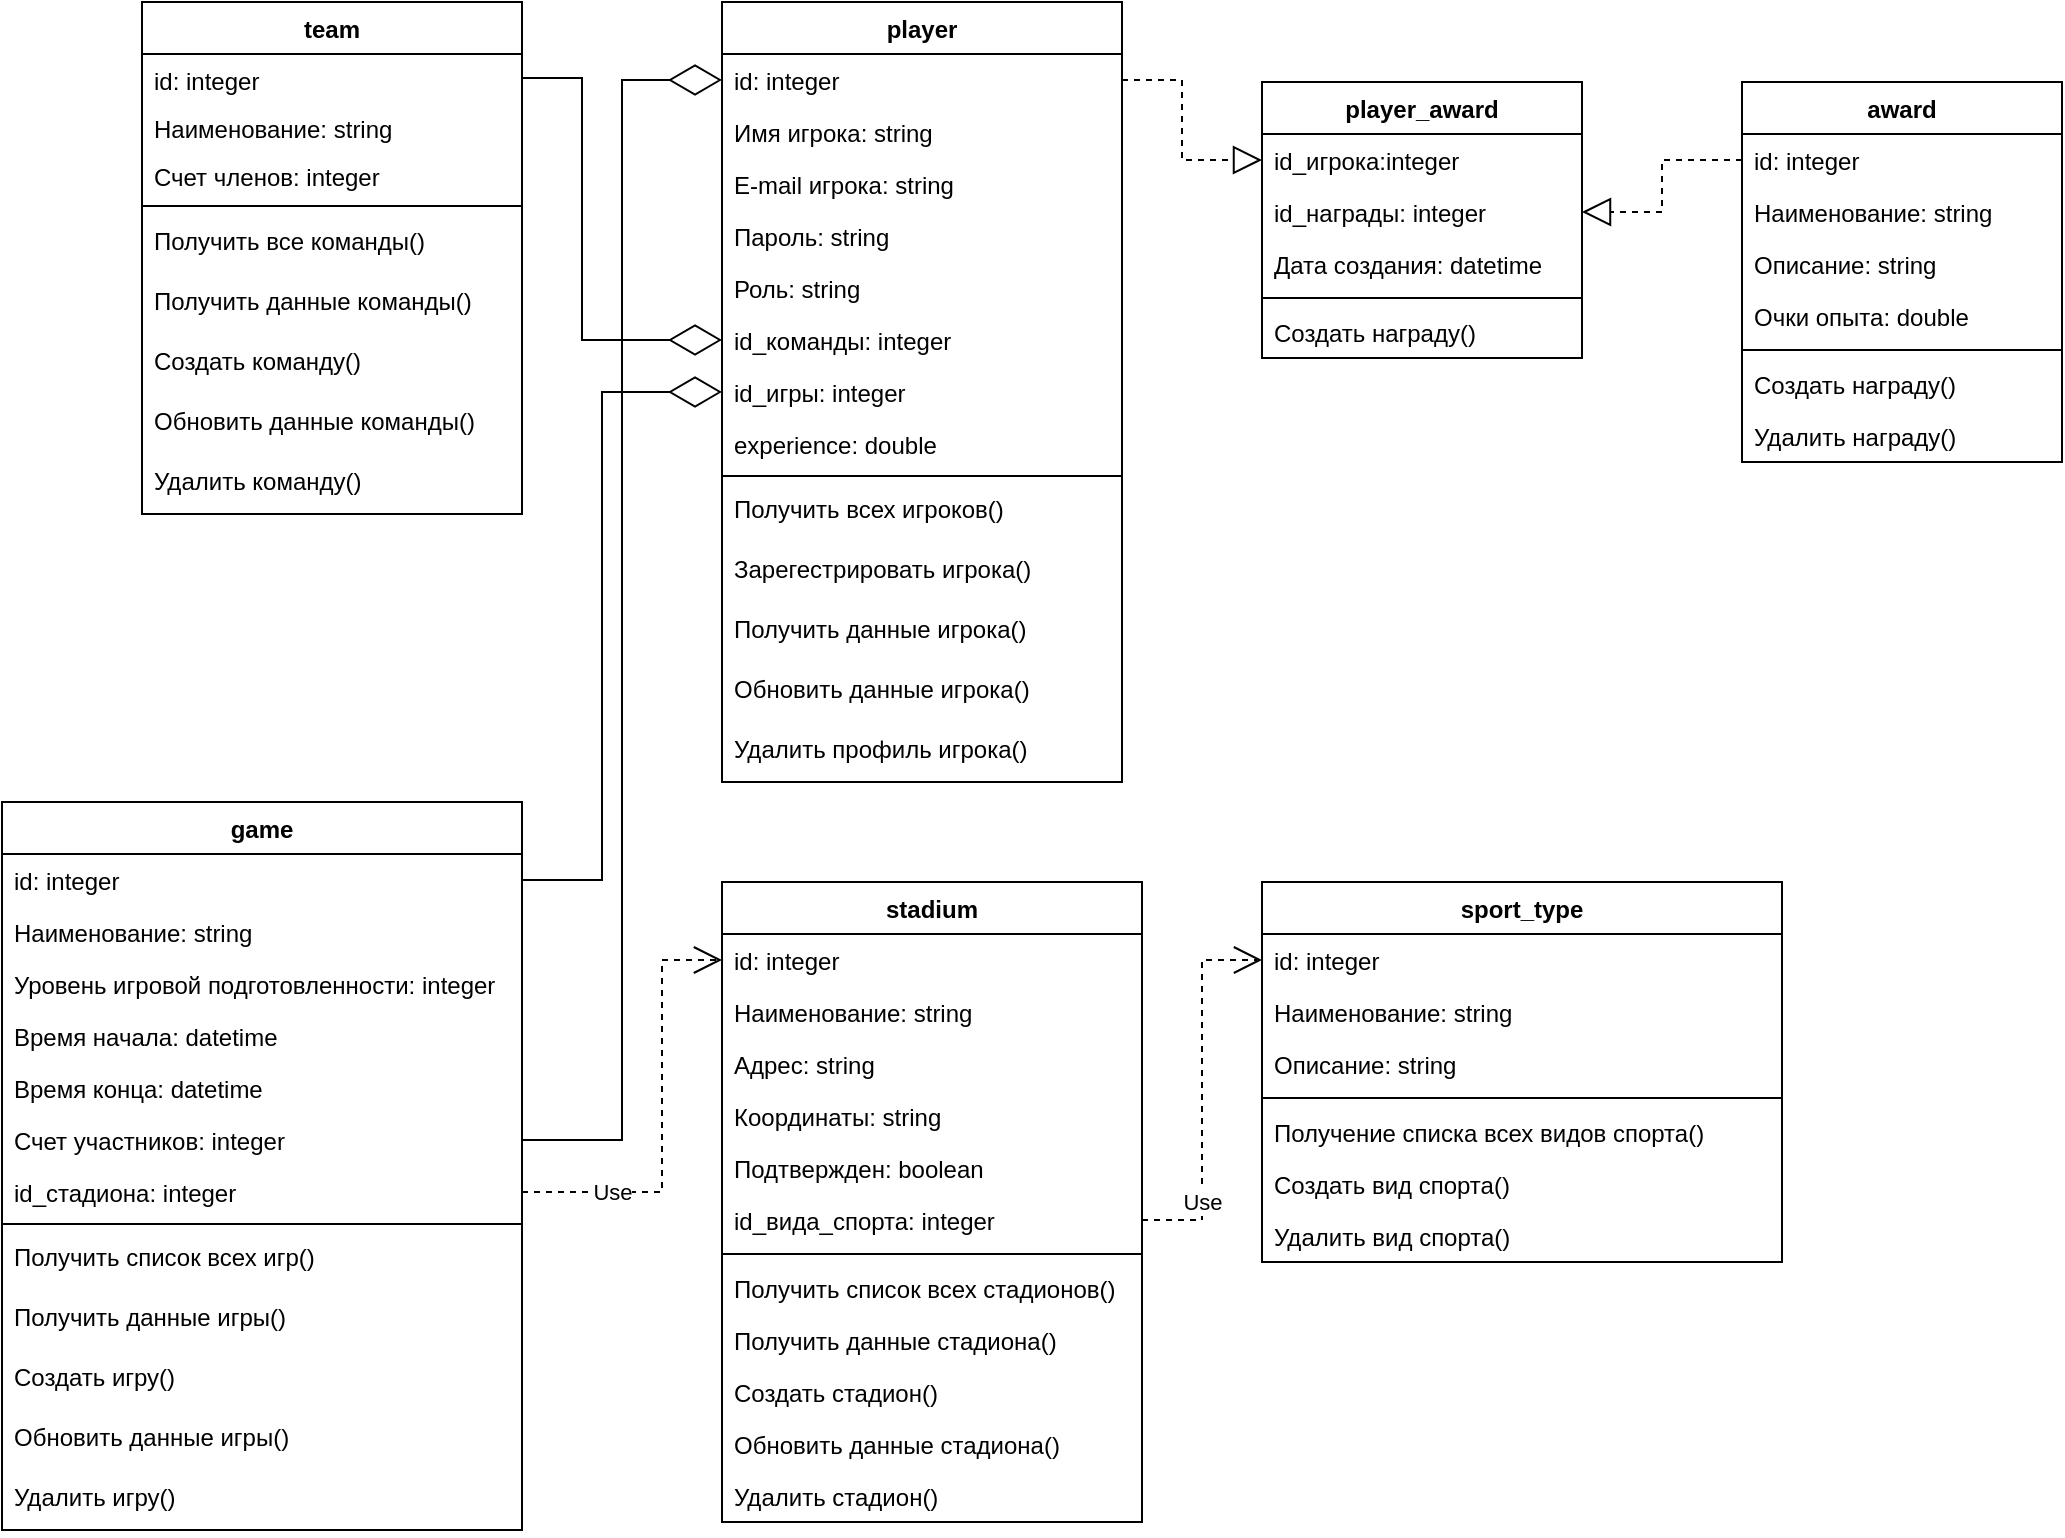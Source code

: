 <mxfile version="16.0.2" type="device"><diagram id="tv_nKYTSOmXBUH3zBbuu" name="Страница 1"><mxGraphModel dx="1102" dy="865" grid="0" gridSize="10" guides="1" tooltips="1" connect="1" arrows="1" fold="1" page="1" pageScale="1" pageWidth="1100" pageHeight="850" math="0" shadow="0"><root><mxCell id="0"/><mxCell id="1" parent="0"/><mxCell id="_urTtgGvDca7iRcME1x1-9" value="player" style="swimlane;fontStyle=1;align=center;verticalAlign=top;childLayout=stackLayout;horizontal=1;startSize=26;horizontalStack=0;resizeParent=1;resizeParentMax=0;resizeLast=0;collapsible=1;marginBottom=0;" parent="1" vertex="1"><mxGeometry x="370" y="40" width="200" height="390" as="geometry"/></mxCell><mxCell id="_urTtgGvDca7iRcME1x1-10" value="id: integer" style="text;strokeColor=none;fillColor=none;align=left;verticalAlign=top;spacingLeft=4;spacingRight=4;overflow=hidden;rotatable=0;points=[[0,0.5],[1,0.5]];portConstraint=eastwest;" parent="_urTtgGvDca7iRcME1x1-9" vertex="1"><mxGeometry y="26" width="200" height="26" as="geometry"/></mxCell><mxCell id="_urTtgGvDca7iRcME1x1-12" value="Имя игрока: string" style="text;strokeColor=none;fillColor=none;align=left;verticalAlign=top;spacingLeft=4;spacingRight=4;overflow=hidden;rotatable=0;points=[[0,0.5],[1,0.5]];portConstraint=eastwest;" parent="_urTtgGvDca7iRcME1x1-9" vertex="1"><mxGeometry y="52" width="200" height="26" as="geometry"/></mxCell><mxCell id="_urTtgGvDca7iRcME1x1-43" value="E-mail игрока: string" style="text;strokeColor=none;fillColor=none;align=left;verticalAlign=top;spacingLeft=4;spacingRight=4;overflow=hidden;rotatable=0;points=[[0,0.5],[1,0.5]];portConstraint=eastwest;" parent="_urTtgGvDca7iRcME1x1-9" vertex="1"><mxGeometry y="78" width="200" height="26" as="geometry"/></mxCell><mxCell id="_urTtgGvDca7iRcME1x1-44" value="Пароль: string" style="text;strokeColor=none;fillColor=none;align=left;verticalAlign=top;spacingLeft=4;spacingRight=4;overflow=hidden;rotatable=0;points=[[0,0.5],[1,0.5]];portConstraint=eastwest;" parent="_urTtgGvDca7iRcME1x1-9" vertex="1"><mxGeometry y="104" width="200" height="26" as="geometry"/></mxCell><mxCell id="_urTtgGvDca7iRcME1x1-45" value="Роль: string" style="text;strokeColor=none;fillColor=none;align=left;verticalAlign=top;spacingLeft=4;spacingRight=4;overflow=hidden;rotatable=0;points=[[0,0.5],[1,0.5]];portConstraint=eastwest;" parent="_urTtgGvDca7iRcME1x1-9" vertex="1"><mxGeometry y="130" width="200" height="26" as="geometry"/></mxCell><mxCell id="_urTtgGvDca7iRcME1x1-46" value="id_команды: integer" style="text;strokeColor=none;fillColor=none;align=left;verticalAlign=top;spacingLeft=4;spacingRight=4;overflow=hidden;rotatable=0;points=[[0,0.5],[1,0.5]];portConstraint=eastwest;" parent="_urTtgGvDca7iRcME1x1-9" vertex="1"><mxGeometry y="156" width="200" height="26" as="geometry"/></mxCell><mxCell id="_urTtgGvDca7iRcME1x1-47" value="id_игры: integer" style="text;strokeColor=none;fillColor=none;align=left;verticalAlign=top;spacingLeft=4;spacingRight=4;overflow=hidden;rotatable=0;points=[[0,0.5],[1,0.5]];portConstraint=eastwest;" parent="_urTtgGvDca7iRcME1x1-9" vertex="1"><mxGeometry y="182" width="200" height="26" as="geometry"/></mxCell><mxCell id="_urTtgGvDca7iRcME1x1-48" value="experience: double" style="text;strokeColor=none;fillColor=none;align=left;verticalAlign=top;spacingLeft=4;spacingRight=4;overflow=hidden;rotatable=0;points=[[0,0.5],[1,0.5]];portConstraint=eastwest;" parent="_urTtgGvDca7iRcME1x1-9" vertex="1"><mxGeometry y="208" width="200" height="26" as="geometry"/></mxCell><mxCell id="_urTtgGvDca7iRcME1x1-11" value="" style="line;strokeWidth=1;fillColor=none;align=left;verticalAlign=middle;spacingTop=-1;spacingLeft=3;spacingRight=3;rotatable=0;labelPosition=right;points=[];portConstraint=eastwest;" parent="_urTtgGvDca7iRcME1x1-9" vertex="1"><mxGeometry y="234" width="200" height="6" as="geometry"/></mxCell><mxCell id="0jzDHgcuqHG29r2jUEvq-12" value="Получить всех игроков()" style="text;strokeColor=none;fillColor=none;align=left;verticalAlign=top;spacingLeft=4;spacingRight=4;overflow=hidden;rotatable=0;points=[[0,0.5],[1,0.5]];portConstraint=eastwest;" parent="_urTtgGvDca7iRcME1x1-9" vertex="1"><mxGeometry y="240" width="200" height="30" as="geometry"/></mxCell><mxCell id="0jzDHgcuqHG29r2jUEvq-8" value="Зарегестрировать игрока()" style="text;strokeColor=none;fillColor=none;align=left;verticalAlign=top;spacingLeft=4;spacingRight=4;overflow=hidden;rotatable=0;points=[[0,0.5],[1,0.5]];portConstraint=eastwest;" parent="_urTtgGvDca7iRcME1x1-9" vertex="1"><mxGeometry y="270" width="200" height="30" as="geometry"/></mxCell><mxCell id="0jzDHgcuqHG29r2jUEvq-7" value="Получить данные игрока()" style="text;strokeColor=none;fillColor=none;align=left;verticalAlign=top;spacingLeft=4;spacingRight=4;overflow=hidden;rotatable=0;points=[[0,0.5],[1,0.5]];portConstraint=eastwest;" parent="_urTtgGvDca7iRcME1x1-9" vertex="1"><mxGeometry y="300" width="200" height="30" as="geometry"/></mxCell><mxCell id="_urTtgGvDca7iRcME1x1-51" value="Обновить данные игрока()" style="text;strokeColor=none;fillColor=none;align=left;verticalAlign=top;spacingLeft=4;spacingRight=4;overflow=hidden;rotatable=0;points=[[0,0.5],[1,0.5]];portConstraint=eastwest;" parent="_urTtgGvDca7iRcME1x1-9" vertex="1"><mxGeometry y="330" width="200" height="30" as="geometry"/></mxCell><mxCell id="0jzDHgcuqHG29r2jUEvq-6" value="Удалить профиль игрока()" style="text;strokeColor=none;fillColor=none;align=left;verticalAlign=top;spacingLeft=4;spacingRight=4;overflow=hidden;rotatable=0;points=[[0,0.5],[1,0.5]];portConstraint=eastwest;" parent="_urTtgGvDca7iRcME1x1-9" vertex="1"><mxGeometry y="360" width="200" height="30" as="geometry"/></mxCell><mxCell id="_urTtgGvDca7iRcME1x1-13" value="award" style="swimlane;fontStyle=1;align=center;verticalAlign=top;childLayout=stackLayout;horizontal=1;startSize=26;horizontalStack=0;resizeParent=1;resizeParentMax=0;resizeLast=0;collapsible=1;marginBottom=0;" parent="1" vertex="1"><mxGeometry x="880" y="80" width="160" height="190" as="geometry"/></mxCell><mxCell id="_urTtgGvDca7iRcME1x1-14" value="id: integer" style="text;strokeColor=none;fillColor=none;align=left;verticalAlign=top;spacingLeft=4;spacingRight=4;overflow=hidden;rotatable=0;points=[[0,0.5],[1,0.5]];portConstraint=eastwest;" parent="_urTtgGvDca7iRcME1x1-13" vertex="1"><mxGeometry y="26" width="160" height="26" as="geometry"/></mxCell><mxCell id="0jzDHgcuqHG29r2jUEvq-15" value="Наименование: string" style="text;strokeColor=none;fillColor=none;align=left;verticalAlign=top;spacingLeft=4;spacingRight=4;overflow=hidden;rotatable=0;points=[[0,0.5],[1,0.5]];portConstraint=eastwest;" parent="_urTtgGvDca7iRcME1x1-13" vertex="1"><mxGeometry y="52" width="160" height="26" as="geometry"/></mxCell><mxCell id="0jzDHgcuqHG29r2jUEvq-16" value="Описание: string" style="text;strokeColor=none;fillColor=none;align=left;verticalAlign=top;spacingLeft=4;spacingRight=4;overflow=hidden;rotatable=0;points=[[0,0.5],[1,0.5]];portConstraint=eastwest;" parent="_urTtgGvDca7iRcME1x1-13" vertex="1"><mxGeometry y="78" width="160" height="26" as="geometry"/></mxCell><mxCell id="0jzDHgcuqHG29r2jUEvq-17" value="Очки опыта: double" style="text;strokeColor=none;fillColor=none;align=left;verticalAlign=top;spacingLeft=4;spacingRight=4;overflow=hidden;rotatable=0;points=[[0,0.5],[1,0.5]];portConstraint=eastwest;" parent="_urTtgGvDca7iRcME1x1-13" vertex="1"><mxGeometry y="104" width="160" height="26" as="geometry"/></mxCell><mxCell id="_urTtgGvDca7iRcME1x1-15" value="" style="line;strokeWidth=1;fillColor=none;align=left;verticalAlign=middle;spacingTop=-1;spacingLeft=3;spacingRight=3;rotatable=0;labelPosition=right;points=[];portConstraint=eastwest;" parent="_urTtgGvDca7iRcME1x1-13" vertex="1"><mxGeometry y="130" width="160" height="8" as="geometry"/></mxCell><mxCell id="_urTtgGvDca7iRcME1x1-16" value="Создать награду()" style="text;strokeColor=none;fillColor=none;align=left;verticalAlign=top;spacingLeft=4;spacingRight=4;overflow=hidden;rotatable=0;points=[[0,0.5],[1,0.5]];portConstraint=eastwest;" parent="_urTtgGvDca7iRcME1x1-13" vertex="1"><mxGeometry y="138" width="160" height="26" as="geometry"/></mxCell><mxCell id="0jzDHgcuqHG29r2jUEvq-18" value="Удалить награду()" style="text;strokeColor=none;fillColor=none;align=left;verticalAlign=top;spacingLeft=4;spacingRight=4;overflow=hidden;rotatable=0;points=[[0,0.5],[1,0.5]];portConstraint=eastwest;" parent="_urTtgGvDca7iRcME1x1-13" vertex="1"><mxGeometry y="164" width="160" height="26" as="geometry"/></mxCell><mxCell id="_urTtgGvDca7iRcME1x1-17" value="team" style="swimlane;fontStyle=1;align=center;verticalAlign=top;childLayout=stackLayout;horizontal=1;startSize=26;horizontalStack=0;resizeParent=1;resizeParentMax=0;resizeLast=0;collapsible=1;marginBottom=0;" parent="1" vertex="1"><mxGeometry x="80" y="40" width="190" height="256" as="geometry"/></mxCell><mxCell id="_urTtgGvDca7iRcME1x1-18" value="id: integer" style="text;strokeColor=none;fillColor=none;align=left;verticalAlign=top;spacingLeft=4;spacingRight=4;overflow=hidden;rotatable=0;points=[[0,0.5],[1,0.5]];portConstraint=eastwest;" parent="_urTtgGvDca7iRcME1x1-17" vertex="1"><mxGeometry y="26" width="190" height="24" as="geometry"/></mxCell><mxCell id="_urTtgGvDca7iRcME1x1-38" value="Наименование: string" style="text;strokeColor=none;fillColor=none;align=left;verticalAlign=top;spacingLeft=4;spacingRight=4;overflow=hidden;rotatable=0;points=[[0,0.5],[1,0.5]];portConstraint=eastwest;" parent="_urTtgGvDca7iRcME1x1-17" vertex="1"><mxGeometry y="50" width="190" height="24" as="geometry"/></mxCell><mxCell id="_urTtgGvDca7iRcME1x1-39" value="Счет членов: integer" style="text;strokeColor=none;fillColor=none;align=left;verticalAlign=top;spacingLeft=4;spacingRight=4;overflow=hidden;rotatable=0;points=[[0,0.5],[1,0.5]];portConstraint=eastwest;" parent="_urTtgGvDca7iRcME1x1-17" vertex="1"><mxGeometry y="74" width="190" height="24" as="geometry"/></mxCell><mxCell id="_urTtgGvDca7iRcME1x1-19" value="" style="line;strokeWidth=1;fillColor=none;align=left;verticalAlign=middle;spacingTop=-1;spacingLeft=3;spacingRight=3;rotatable=0;labelPosition=right;points=[];portConstraint=eastwest;" parent="_urTtgGvDca7iRcME1x1-17" vertex="1"><mxGeometry y="98" width="190" height="8" as="geometry"/></mxCell><mxCell id="0jzDHgcuqHG29r2jUEvq-4" value="Получить все команды()" style="text;strokeColor=none;fillColor=none;align=left;verticalAlign=top;spacingLeft=4;spacingRight=4;overflow=hidden;rotatable=0;points=[[0,0.5],[1,0.5]];portConstraint=eastwest;" parent="_urTtgGvDca7iRcME1x1-17" vertex="1"><mxGeometry y="106" width="190" height="30" as="geometry"/></mxCell><mxCell id="_urTtgGvDca7iRcME1x1-20" value="Получить данные команды()" style="text;strokeColor=none;fillColor=none;align=left;verticalAlign=top;spacingLeft=4;spacingRight=4;overflow=hidden;rotatable=0;points=[[0,0.5],[1,0.5]];portConstraint=eastwest;" parent="_urTtgGvDca7iRcME1x1-17" vertex="1"><mxGeometry y="136" width="190" height="30" as="geometry"/></mxCell><mxCell id="_urTtgGvDca7iRcME1x1-40" value="Создать команду()" style="text;strokeColor=none;fillColor=none;align=left;verticalAlign=top;spacingLeft=4;spacingRight=4;overflow=hidden;rotatable=0;points=[[0,0.5],[1,0.5]];portConstraint=eastwest;" parent="_urTtgGvDca7iRcME1x1-17" vertex="1"><mxGeometry y="166" width="190" height="30" as="geometry"/></mxCell><mxCell id="_urTtgGvDca7iRcME1x1-41" value="Обновить данные команды()" style="text;strokeColor=none;fillColor=none;align=left;verticalAlign=top;spacingLeft=4;spacingRight=4;overflow=hidden;rotatable=0;points=[[0,0.5],[1,0.5]];portConstraint=eastwest;" parent="_urTtgGvDca7iRcME1x1-17" vertex="1"><mxGeometry y="196" width="190" height="30" as="geometry"/></mxCell><mxCell id="0jzDHgcuqHG29r2jUEvq-5" value="Удалить команду()" style="text;strokeColor=none;fillColor=none;align=left;verticalAlign=top;spacingLeft=4;spacingRight=4;overflow=hidden;rotatable=0;points=[[0,0.5],[1,0.5]];portConstraint=eastwest;" parent="_urTtgGvDca7iRcME1x1-17" vertex="1"><mxGeometry y="226" width="190" height="30" as="geometry"/></mxCell><mxCell id="_urTtgGvDca7iRcME1x1-21" value="stadium" style="swimlane;fontStyle=1;align=center;verticalAlign=top;childLayout=stackLayout;horizontal=1;startSize=26;horizontalStack=0;resizeParent=1;resizeParentMax=0;resizeLast=0;collapsible=1;marginBottom=0;" parent="1" vertex="1"><mxGeometry x="370" y="480" width="210" height="320" as="geometry"/></mxCell><mxCell id="_urTtgGvDca7iRcME1x1-22" value="id: integer" style="text;strokeColor=none;fillColor=none;align=left;verticalAlign=top;spacingLeft=4;spacingRight=4;overflow=hidden;rotatable=0;points=[[0,0.5],[1,0.5]];portConstraint=eastwest;" parent="_urTtgGvDca7iRcME1x1-21" vertex="1"><mxGeometry y="26" width="210" height="26" as="geometry"/></mxCell><mxCell id="0jzDHgcuqHG29r2jUEvq-19" value="Наименование: string" style="text;strokeColor=none;fillColor=none;align=left;verticalAlign=top;spacingLeft=4;spacingRight=4;overflow=hidden;rotatable=0;points=[[0,0.5],[1,0.5]];portConstraint=eastwest;" parent="_urTtgGvDca7iRcME1x1-21" vertex="1"><mxGeometry y="52" width="210" height="26" as="geometry"/></mxCell><mxCell id="0jzDHgcuqHG29r2jUEvq-20" value="Адрес: string" style="text;strokeColor=none;fillColor=none;align=left;verticalAlign=top;spacingLeft=4;spacingRight=4;overflow=hidden;rotatable=0;points=[[0,0.5],[1,0.5]];portConstraint=eastwest;" parent="_urTtgGvDca7iRcME1x1-21" vertex="1"><mxGeometry y="78" width="210" height="26" as="geometry"/></mxCell><mxCell id="0jzDHgcuqHG29r2jUEvq-21" value="Координаты: string" style="text;strokeColor=none;fillColor=none;align=left;verticalAlign=top;spacingLeft=4;spacingRight=4;overflow=hidden;rotatable=0;points=[[0,0.5],[1,0.5]];portConstraint=eastwest;" parent="_urTtgGvDca7iRcME1x1-21" vertex="1"><mxGeometry y="104" width="210" height="26" as="geometry"/></mxCell><mxCell id="0jzDHgcuqHG29r2jUEvq-22" value="Подтвержден: boolean" style="text;strokeColor=none;fillColor=none;align=left;verticalAlign=top;spacingLeft=4;spacingRight=4;overflow=hidden;rotatable=0;points=[[0,0.5],[1,0.5]];portConstraint=eastwest;" parent="_urTtgGvDca7iRcME1x1-21" vertex="1"><mxGeometry y="130" width="210" height="26" as="geometry"/></mxCell><mxCell id="0jzDHgcuqHG29r2jUEvq-23" value="id_вида_спорта: integer" style="text;strokeColor=none;fillColor=none;align=left;verticalAlign=top;spacingLeft=4;spacingRight=4;overflow=hidden;rotatable=0;points=[[0,0.5],[1,0.5]];portConstraint=eastwest;" parent="_urTtgGvDca7iRcME1x1-21" vertex="1"><mxGeometry y="156" width="210" height="26" as="geometry"/></mxCell><mxCell id="_urTtgGvDca7iRcME1x1-23" value="" style="line;strokeWidth=1;fillColor=none;align=left;verticalAlign=middle;spacingTop=-1;spacingLeft=3;spacingRight=3;rotatable=0;labelPosition=right;points=[];portConstraint=eastwest;" parent="_urTtgGvDca7iRcME1x1-21" vertex="1"><mxGeometry y="182" width="210" height="8" as="geometry"/></mxCell><mxCell id="0jzDHgcuqHG29r2jUEvq-26" value="Получить список всех стадионов()" style="text;strokeColor=none;fillColor=none;align=left;verticalAlign=top;spacingLeft=4;spacingRight=4;overflow=hidden;rotatable=0;points=[[0,0.5],[1,0.5]];portConstraint=eastwest;" parent="_urTtgGvDca7iRcME1x1-21" vertex="1"><mxGeometry y="190" width="210" height="26" as="geometry"/></mxCell><mxCell id="0jzDHgcuqHG29r2jUEvq-35" value="Получить данные стадиона()" style="text;strokeColor=none;fillColor=none;align=left;verticalAlign=top;spacingLeft=4;spacingRight=4;overflow=hidden;rotatable=0;points=[[0,0.5],[1,0.5]];portConstraint=eastwest;" parent="_urTtgGvDca7iRcME1x1-21" vertex="1"><mxGeometry y="216" width="210" height="26" as="geometry"/></mxCell><mxCell id="_urTtgGvDca7iRcME1x1-24" value="Создать стадион()" style="text;strokeColor=none;fillColor=none;align=left;verticalAlign=top;spacingLeft=4;spacingRight=4;overflow=hidden;rotatable=0;points=[[0,0.5],[1,0.5]];portConstraint=eastwest;" parent="_urTtgGvDca7iRcME1x1-21" vertex="1"><mxGeometry y="242" width="210" height="26" as="geometry"/></mxCell><mxCell id="0jzDHgcuqHG29r2jUEvq-24" value="Обновить данные стадиона()" style="text;strokeColor=none;fillColor=none;align=left;verticalAlign=top;spacingLeft=4;spacingRight=4;overflow=hidden;rotatable=0;points=[[0,0.5],[1,0.5]];portConstraint=eastwest;" parent="_urTtgGvDca7iRcME1x1-21" vertex="1"><mxGeometry y="268" width="210" height="26" as="geometry"/></mxCell><mxCell id="0jzDHgcuqHG29r2jUEvq-25" value="Удалить стадион()" style="text;strokeColor=none;fillColor=none;align=left;verticalAlign=top;spacingLeft=4;spacingRight=4;overflow=hidden;rotatable=0;points=[[0,0.5],[1,0.5]];portConstraint=eastwest;" parent="_urTtgGvDca7iRcME1x1-21" vertex="1"><mxGeometry y="294" width="210" height="26" as="geometry"/></mxCell><mxCell id="_urTtgGvDca7iRcME1x1-25" value="player_award" style="swimlane;fontStyle=1;align=center;verticalAlign=top;childLayout=stackLayout;horizontal=1;startSize=26;horizontalStack=0;resizeParent=1;resizeParentMax=0;resizeLast=0;collapsible=1;marginBottom=0;" parent="1" vertex="1"><mxGeometry x="640" y="80" width="160" height="138" as="geometry"/></mxCell><mxCell id="_urTtgGvDca7iRcME1x1-26" value="id_игрока:integer" style="text;strokeColor=none;fillColor=none;align=left;verticalAlign=top;spacingLeft=4;spacingRight=4;overflow=hidden;rotatable=0;points=[[0,0.5],[1,0.5]];portConstraint=eastwest;" parent="_urTtgGvDca7iRcME1x1-25" vertex="1"><mxGeometry y="26" width="160" height="26" as="geometry"/></mxCell><mxCell id="0jzDHgcuqHG29r2jUEvq-9" value="id_награды: integer" style="text;strokeColor=none;fillColor=none;align=left;verticalAlign=top;spacingLeft=4;spacingRight=4;overflow=hidden;rotatable=0;points=[[0,0.5],[1,0.5]];portConstraint=eastwest;" parent="_urTtgGvDca7iRcME1x1-25" vertex="1"><mxGeometry y="52" width="160" height="26" as="geometry"/></mxCell><mxCell id="0jzDHgcuqHG29r2jUEvq-10" value="Дата создания: datetime" style="text;strokeColor=none;fillColor=none;align=left;verticalAlign=top;spacingLeft=4;spacingRight=4;overflow=hidden;rotatable=0;points=[[0,0.5],[1,0.5]];portConstraint=eastwest;" parent="_urTtgGvDca7iRcME1x1-25" vertex="1"><mxGeometry y="78" width="160" height="26" as="geometry"/></mxCell><mxCell id="_urTtgGvDca7iRcME1x1-27" value="" style="line;strokeWidth=1;fillColor=none;align=left;verticalAlign=middle;spacingTop=-1;spacingLeft=3;spacingRight=3;rotatable=0;labelPosition=right;points=[];portConstraint=eastwest;" parent="_urTtgGvDca7iRcME1x1-25" vertex="1"><mxGeometry y="104" width="160" height="8" as="geometry"/></mxCell><mxCell id="_urTtgGvDca7iRcME1x1-28" value="Создать награду()" style="text;strokeColor=none;fillColor=none;align=left;verticalAlign=top;spacingLeft=4;spacingRight=4;overflow=hidden;rotatable=0;points=[[0,0.5],[1,0.5]];portConstraint=eastwest;" parent="_urTtgGvDca7iRcME1x1-25" vertex="1"><mxGeometry y="112" width="160" height="26" as="geometry"/></mxCell><mxCell id="_urTtgGvDca7iRcME1x1-33" value="sport_type" style="swimlane;fontStyle=1;align=center;verticalAlign=top;childLayout=stackLayout;horizontal=1;startSize=26;horizontalStack=0;resizeParent=1;resizeParentMax=0;resizeLast=0;collapsible=1;marginBottom=0;" parent="1" vertex="1"><mxGeometry x="640" y="480" width="260" height="190" as="geometry"/></mxCell><mxCell id="_urTtgGvDca7iRcME1x1-34" value="id: integer" style="text;strokeColor=none;fillColor=none;align=left;verticalAlign=top;spacingLeft=4;spacingRight=4;overflow=hidden;rotatable=0;points=[[0,0.5],[1,0.5]];portConstraint=eastwest;" parent="_urTtgGvDca7iRcME1x1-33" vertex="1"><mxGeometry y="26" width="260" height="26" as="geometry"/></mxCell><mxCell id="0jzDHgcuqHG29r2jUEvq-27" value="Наименование: string" style="text;strokeColor=none;fillColor=none;align=left;verticalAlign=top;spacingLeft=4;spacingRight=4;overflow=hidden;rotatable=0;points=[[0,0.5],[1,0.5]];portConstraint=eastwest;" parent="_urTtgGvDca7iRcME1x1-33" vertex="1"><mxGeometry y="52" width="260" height="26" as="geometry"/></mxCell><mxCell id="0jzDHgcuqHG29r2jUEvq-28" value="Описание: string" style="text;strokeColor=none;fillColor=none;align=left;verticalAlign=top;spacingLeft=4;spacingRight=4;overflow=hidden;rotatable=0;points=[[0,0.5],[1,0.5]];portConstraint=eastwest;" parent="_urTtgGvDca7iRcME1x1-33" vertex="1"><mxGeometry y="78" width="260" height="26" as="geometry"/></mxCell><mxCell id="_urTtgGvDca7iRcME1x1-35" value="" style="line;strokeWidth=1;fillColor=none;align=left;verticalAlign=middle;spacingTop=-1;spacingLeft=3;spacingRight=3;rotatable=0;labelPosition=right;points=[];portConstraint=eastwest;" parent="_urTtgGvDca7iRcME1x1-33" vertex="1"><mxGeometry y="104" width="260" height="8" as="geometry"/></mxCell><mxCell id="_urTtgGvDca7iRcME1x1-36" value="Получение списка всех видов спорта()" style="text;strokeColor=none;fillColor=none;align=left;verticalAlign=top;spacingLeft=4;spacingRight=4;overflow=hidden;rotatable=0;points=[[0,0.5],[1,0.5]];portConstraint=eastwest;" parent="_urTtgGvDca7iRcME1x1-33" vertex="1"><mxGeometry y="112" width="260" height="26" as="geometry"/></mxCell><mxCell id="0jzDHgcuqHG29r2jUEvq-29" value="Создать вид спорта()" style="text;strokeColor=none;fillColor=none;align=left;verticalAlign=top;spacingLeft=4;spacingRight=4;overflow=hidden;rotatable=0;points=[[0,0.5],[1,0.5]];portConstraint=eastwest;" parent="_urTtgGvDca7iRcME1x1-33" vertex="1"><mxGeometry y="138" width="260" height="26" as="geometry"/></mxCell><mxCell id="0jzDHgcuqHG29r2jUEvq-30" value="Удалить вид спорта()" style="text;strokeColor=none;fillColor=none;align=left;verticalAlign=top;spacingLeft=4;spacingRight=4;overflow=hidden;rotatable=0;points=[[0,0.5],[1,0.5]];portConstraint=eastwest;" parent="_urTtgGvDca7iRcME1x1-33" vertex="1"><mxGeometry y="164" width="260" height="26" as="geometry"/></mxCell><mxCell id="_urTtgGvDca7iRcME1x1-52" value="game" style="swimlane;fontStyle=1;align=center;verticalAlign=top;childLayout=stackLayout;horizontal=1;startSize=26;horizontalStack=0;resizeParent=1;resizeParentMax=0;resizeLast=0;collapsible=1;marginBottom=0;" parent="1" vertex="1"><mxGeometry x="10" y="440" width="260" height="364" as="geometry"/></mxCell><mxCell id="_urTtgGvDca7iRcME1x1-53" value="id: integer" style="text;strokeColor=none;fillColor=none;align=left;verticalAlign=top;spacingLeft=4;spacingRight=4;overflow=hidden;rotatable=0;points=[[0,0.5],[1,0.5]];portConstraint=eastwest;" parent="_urTtgGvDca7iRcME1x1-52" vertex="1"><mxGeometry y="26" width="260" height="26" as="geometry"/></mxCell><mxCell id="_urTtgGvDca7iRcME1x1-54" value="Наименование: string" style="text;strokeColor=none;fillColor=none;align=left;verticalAlign=top;spacingLeft=4;spacingRight=4;overflow=hidden;rotatable=0;points=[[0,0.5],[1,0.5]];portConstraint=eastwest;" parent="_urTtgGvDca7iRcME1x1-52" vertex="1"><mxGeometry y="52" width="260" height="26" as="geometry"/></mxCell><mxCell id="_urTtgGvDca7iRcME1x1-55" value="Уровень игровой подготовленности: integer" style="text;strokeColor=none;fillColor=none;align=left;verticalAlign=top;spacingLeft=4;spacingRight=4;overflow=hidden;rotatable=0;points=[[0,0.5],[1,0.5]];portConstraint=eastwest;" parent="_urTtgGvDca7iRcME1x1-52" vertex="1"><mxGeometry y="78" width="260" height="26" as="geometry"/></mxCell><mxCell id="_urTtgGvDca7iRcME1x1-56" value="Время начала: datetime" style="text;strokeColor=none;fillColor=none;align=left;verticalAlign=top;spacingLeft=4;spacingRight=4;overflow=hidden;rotatable=0;points=[[0,0.5],[1,0.5]];portConstraint=eastwest;" parent="_urTtgGvDca7iRcME1x1-52" vertex="1"><mxGeometry y="104" width="260" height="26" as="geometry"/></mxCell><mxCell id="_urTtgGvDca7iRcME1x1-57" value="Время конца: datetime" style="text;strokeColor=none;fillColor=none;align=left;verticalAlign=top;spacingLeft=4;spacingRight=4;overflow=hidden;rotatable=0;points=[[0,0.5],[1,0.5]];portConstraint=eastwest;" parent="_urTtgGvDca7iRcME1x1-52" vertex="1"><mxGeometry y="130" width="260" height="26" as="geometry"/></mxCell><mxCell id="_urTtgGvDca7iRcME1x1-58" value="Счет участников: integer" style="text;strokeColor=none;fillColor=none;align=left;verticalAlign=top;spacingLeft=4;spacingRight=4;overflow=hidden;rotatable=0;points=[[0,0.5],[1,0.5]];portConstraint=eastwest;" parent="_urTtgGvDca7iRcME1x1-52" vertex="1"><mxGeometry y="156" width="260" height="26" as="geometry"/></mxCell><mxCell id="_urTtgGvDca7iRcME1x1-59" value="id_стадиона: integer" style="text;strokeColor=none;fillColor=none;align=left;verticalAlign=top;spacingLeft=4;spacingRight=4;overflow=hidden;rotatable=0;points=[[0,0.5],[1,0.5]];portConstraint=eastwest;" parent="_urTtgGvDca7iRcME1x1-52" vertex="1"><mxGeometry y="182" width="260" height="26" as="geometry"/></mxCell><mxCell id="_urTtgGvDca7iRcME1x1-61" value="" style="line;strokeWidth=1;fillColor=none;align=left;verticalAlign=middle;spacingTop=-1;spacingLeft=3;spacingRight=3;rotatable=0;labelPosition=right;points=[];portConstraint=eastwest;" parent="_urTtgGvDca7iRcME1x1-52" vertex="1"><mxGeometry y="208" width="260" height="6" as="geometry"/></mxCell><mxCell id="0jzDHgcuqHG29r2jUEvq-3" value="Получить список всех игр()" style="text;strokeColor=none;fillColor=none;align=left;verticalAlign=top;spacingLeft=4;spacingRight=4;overflow=hidden;rotatable=0;points=[[0,0.5],[1,0.5]];portConstraint=eastwest;" parent="_urTtgGvDca7iRcME1x1-52" vertex="1"><mxGeometry y="214" width="260" height="30" as="geometry"/></mxCell><mxCell id="_urTtgGvDca7iRcME1x1-62" value="Получить данные игры()" style="text;strokeColor=none;fillColor=none;align=left;verticalAlign=top;spacingLeft=4;spacingRight=4;overflow=hidden;rotatable=0;points=[[0,0.5],[1,0.5]];portConstraint=eastwest;" parent="_urTtgGvDca7iRcME1x1-52" vertex="1"><mxGeometry y="244" width="260" height="30" as="geometry"/></mxCell><mxCell id="0jzDHgcuqHG29r2jUEvq-1" value="Создать игру()" style="text;strokeColor=none;fillColor=none;align=left;verticalAlign=top;spacingLeft=4;spacingRight=4;overflow=hidden;rotatable=0;points=[[0,0.5],[1,0.5]];portConstraint=eastwest;" parent="_urTtgGvDca7iRcME1x1-52" vertex="1"><mxGeometry y="274" width="260" height="30" as="geometry"/></mxCell><mxCell id="_urTtgGvDca7iRcME1x1-63" value="Обновить данные игры()" style="text;strokeColor=none;fillColor=none;align=left;verticalAlign=top;spacingLeft=4;spacingRight=4;overflow=hidden;rotatable=0;points=[[0,0.5],[1,0.5]];portConstraint=eastwest;" parent="_urTtgGvDca7iRcME1x1-52" vertex="1"><mxGeometry y="304" width="260" height="30" as="geometry"/></mxCell><mxCell id="0jzDHgcuqHG29r2jUEvq-2" value="Удалить игру()" style="text;strokeColor=none;fillColor=none;align=left;verticalAlign=top;spacingLeft=4;spacingRight=4;overflow=hidden;rotatable=0;points=[[0,0.5],[1,0.5]];portConstraint=eastwest;" parent="_urTtgGvDca7iRcME1x1-52" vertex="1"><mxGeometry y="334" width="260" height="30" as="geometry"/></mxCell><mxCell id="0jzDHgcuqHG29r2jUEvq-31" value="" style="endArrow=diamondThin;endFill=0;endSize=24;html=1;rounded=0;entryX=0;entryY=0.5;entryDx=0;entryDy=0;exitX=1;exitY=0.5;exitDx=0;exitDy=0;" parent="1" source="_urTtgGvDca7iRcME1x1-18" target="_urTtgGvDca7iRcME1x1-46" edge="1"><mxGeometry width="160" relative="1" as="geometry"><mxPoint x="320" y="210" as="sourcePoint"/><mxPoint x="340" y="161" as="targetPoint"/><Array as="points"><mxPoint x="300" y="78"/><mxPoint x="300" y="209"/></Array></mxGeometry></mxCell><mxCell id="0jzDHgcuqHG29r2jUEvq-32" value="" style="endArrow=block;dashed=1;endFill=0;endSize=12;html=1;rounded=0;exitX=0;exitY=0.5;exitDx=0;exitDy=0;entryX=1;entryY=0.5;entryDx=0;entryDy=0;" parent="1" source="_urTtgGvDca7iRcME1x1-14" target="0jzDHgcuqHG29r2jUEvq-9" edge="1"><mxGeometry width="160" relative="1" as="geometry"><mxPoint x="790" y="300" as="sourcePoint"/><mxPoint x="640" y="410" as="targetPoint"/><Array as="points"><mxPoint x="840" y="119"/><mxPoint x="840" y="145"/></Array></mxGeometry></mxCell><mxCell id="0jzDHgcuqHG29r2jUEvq-33" value="" style="endArrow=block;dashed=1;endFill=0;endSize=12;html=1;rounded=0;exitX=1;exitY=0.5;exitDx=0;exitDy=0;entryX=0;entryY=0.5;entryDx=0;entryDy=0;" parent="1" source="_urTtgGvDca7iRcME1x1-10" target="_urTtgGvDca7iRcME1x1-26" edge="1"><mxGeometry width="160" relative="1" as="geometry"><mxPoint x="730" y="290" as="sourcePoint"/><mxPoint x="890" y="290" as="targetPoint"/><Array as="points"><mxPoint x="600" y="79"/><mxPoint x="600" y="119"/></Array></mxGeometry></mxCell><mxCell id="0jzDHgcuqHG29r2jUEvq-34" value="Use" style="endArrow=open;endSize=12;dashed=1;html=1;rounded=0;entryX=0;entryY=0.5;entryDx=0;entryDy=0;exitX=1;exitY=0.5;exitDx=0;exitDy=0;" parent="1" source="_urTtgGvDca7iRcME1x1-59" target="_urTtgGvDca7iRcME1x1-22" edge="1"><mxGeometry x="-0.583" width="160" relative="1" as="geometry"><mxPoint x="110" y="350" as="sourcePoint"/><mxPoint x="210" y="340" as="targetPoint"/><Array as="points"><mxPoint x="340" y="635"/><mxPoint x="340" y="519"/></Array><mxPoint as="offset"/></mxGeometry></mxCell><mxCell id="0jzDHgcuqHG29r2jUEvq-36" value="Use" style="endArrow=open;endSize=12;dashed=1;html=1;rounded=0;exitX=1;exitY=0.5;exitDx=0;exitDy=0;entryX=0;entryY=0.5;entryDx=0;entryDy=0;" parent="1" source="0jzDHgcuqHG29r2jUEvq-23" target="_urTtgGvDca7iRcME1x1-34" edge="1"><mxGeometry x="-0.59" width="160" relative="1" as="geometry"><mxPoint x="480" y="410" as="sourcePoint"/><mxPoint x="640" y="410" as="targetPoint"/><Array as="points"><mxPoint x="610" y="649"/><mxPoint x="610" y="519"/></Array><mxPoint as="offset"/></mxGeometry></mxCell><mxCell id="0jzDHgcuqHG29r2jUEvq-37" value="" style="endArrow=diamondThin;endFill=0;endSize=24;html=1;rounded=0;exitX=1;exitY=0.5;exitDx=0;exitDy=0;entryX=0;entryY=0.5;entryDx=0;entryDy=0;" parent="1" source="_urTtgGvDca7iRcME1x1-58" target="_urTtgGvDca7iRcME1x1-10" edge="1"><mxGeometry width="160" relative="1" as="geometry"><mxPoint x="500" y="420" as="sourcePoint"/><mxPoint x="310" y="380" as="targetPoint"/><Array as="points"><mxPoint x="320" y="609"/><mxPoint x="320" y="79"/></Array></mxGeometry></mxCell><mxCell id="xouZfTxuwjber-0atkei-1" value="" style="endArrow=diamondThin;endFill=0;endSize=24;html=1;rounded=0;exitX=1;exitY=0.5;exitDx=0;exitDy=0;entryX=0;entryY=0.5;entryDx=0;entryDy=0;" edge="1" parent="1" source="_urTtgGvDca7iRcME1x1-53" target="_urTtgGvDca7iRcME1x1-47"><mxGeometry width="160" relative="1" as="geometry"><mxPoint x="280" y="619" as="sourcePoint"/><mxPoint x="352" y="400" as="targetPoint"/><Array as="points"><mxPoint x="310" y="479"/><mxPoint x="310" y="235"/></Array></mxGeometry></mxCell></root></mxGraphModel></diagram></mxfile>